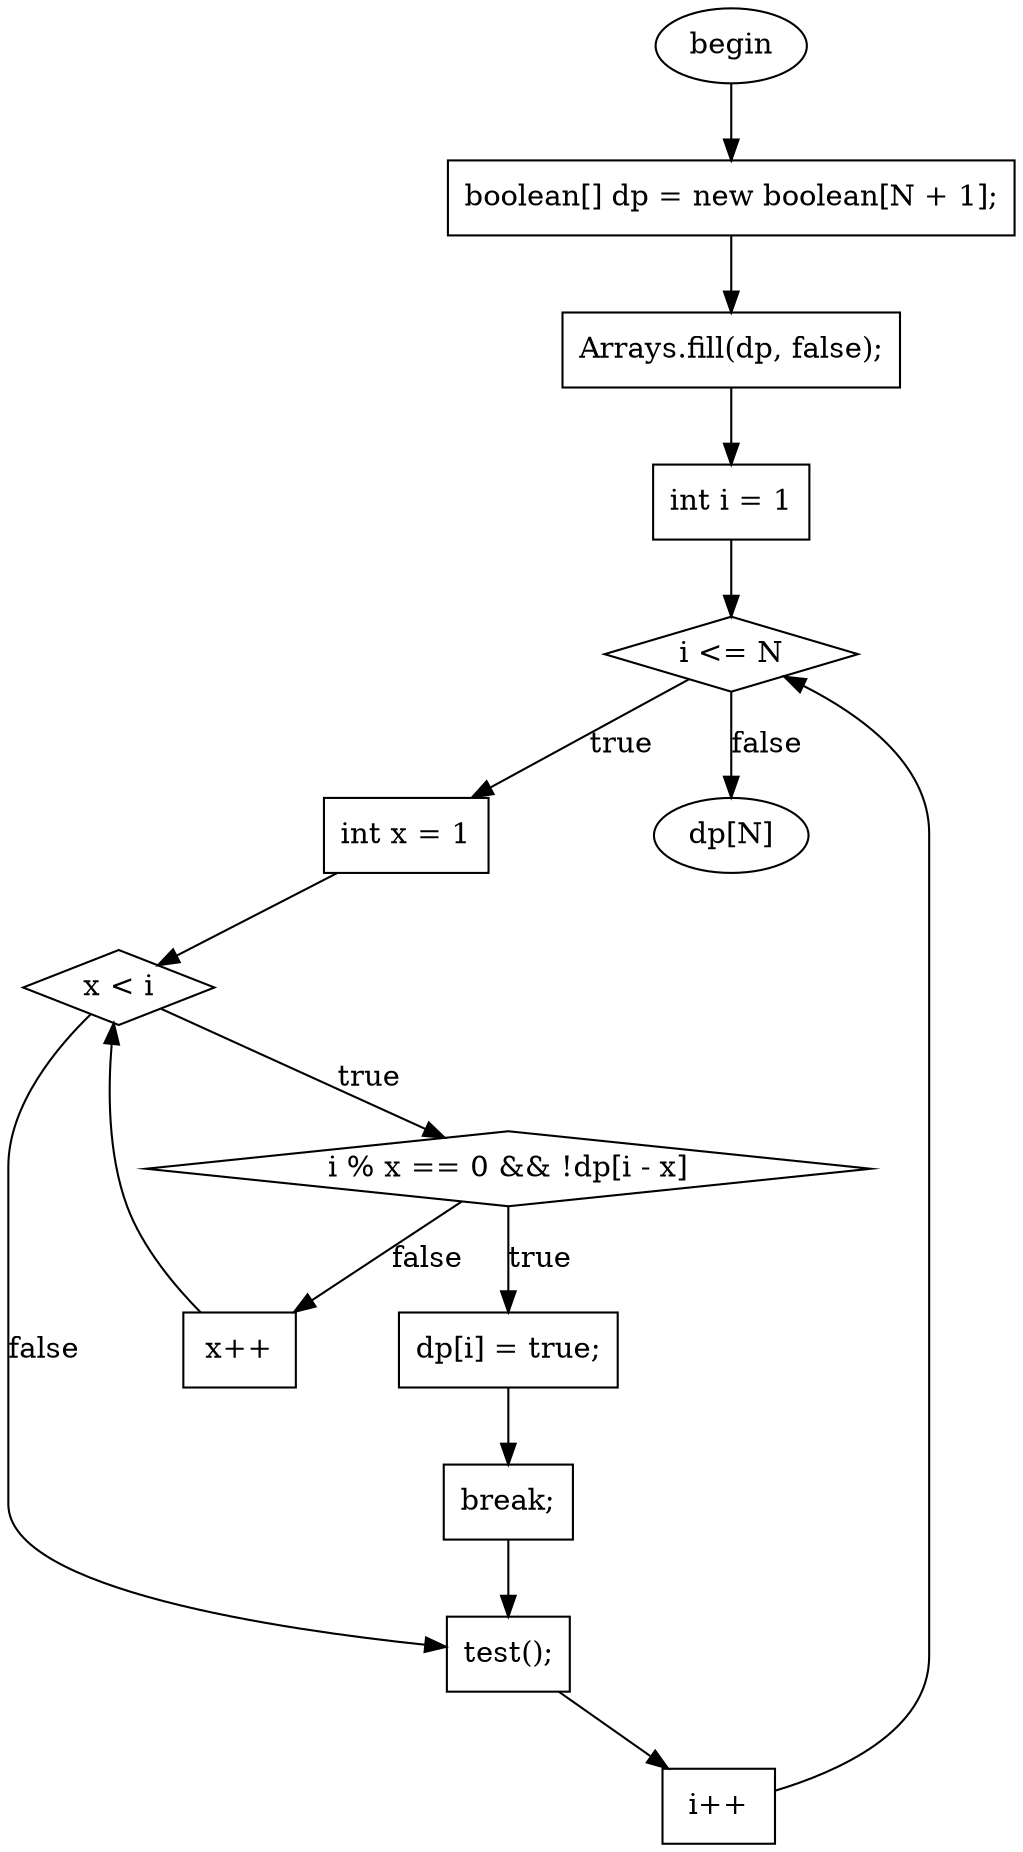 digraph G{
F0T0[ shape=ellipse, label="begin", style="filled", fillcolor="white"]
F40T73[ shape=box, label="boolean[] dp = new boolean[N + 1];", style="filled", fillcolor="white"]
F77T99[ shape=box, label="Arrays.fill(dp, false);", style="filled", fillcolor="white"]
F103T271[ shape=box, label="int i = 1", style="filled", fillcolor="white"]
F119T124[ shape=diamond, label="i \<= N", style="filled", fillcolor="white"]
F138T255[ shape=box, label="int x = 1", style="filled", fillcolor="white"]
F154T158[ shape=diamond, label="x \< i", style="filled", fillcolor="white"]
F174T249[ shape=diamond, label="i % x == 0 && !dp[i - x]", style="filled", fillcolor="white"]
F214T226[ shape=box, label="dp[i] = true;", style="filled", fillcolor="white"]
F236T241[ shape=box, label="break;", style="filled", fillcolor="white"]
F161T163[ shape=box, label="x++", style="filled", fillcolor="white"]
F261T267[ shape=box, label="test();", style="filled", fillcolor="white"]
F127T129[ shape=box, label="i++", style="filled", fillcolor="white"]
F274T286[ shape=ellipse, label="dp[N]", style="filled", fillcolor="white"]
F0T0 -> F40T73
F40T73 -> F77T99
F77T99 -> F103T271
F214T226 -> F236T241
F261T267 -> F127T129
F119T124 -> F138T255[label="true"]
F154T158 -> F174T249[label="true"]
F174T249 -> F214T226[label="true"]
F103T271 -> F119T124
F138T255 -> F154T158
F161T163 -> F154T158
F127T129 -> F119T124
F236T241 -> F261T267
F174T249 -> F161T163[label="false"]
F154T158 -> F261T267[label="false"]
F119T124 -> F274T286[label="false"]
}
